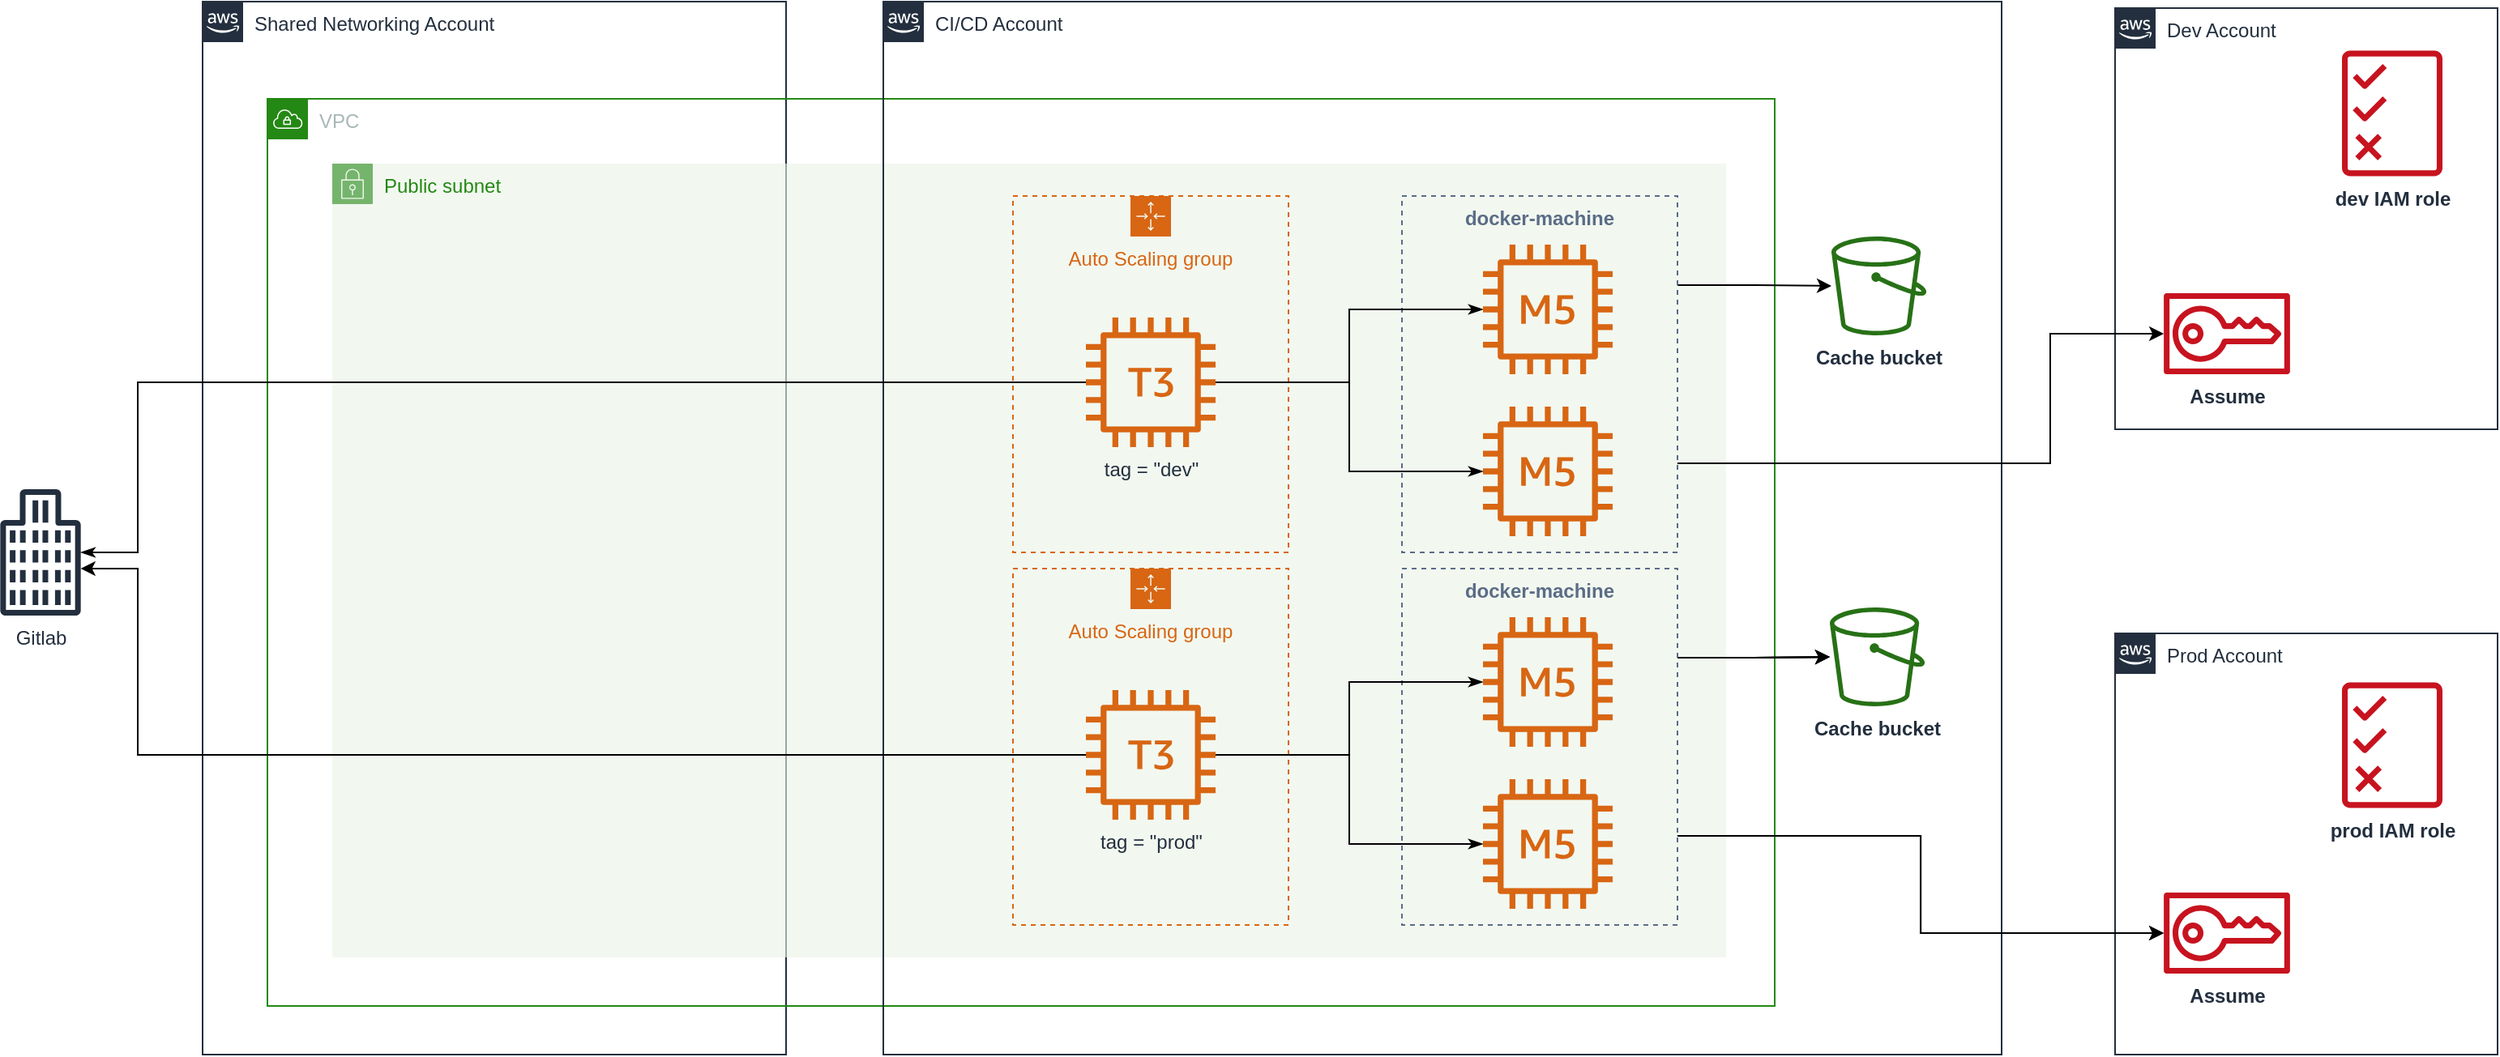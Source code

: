 <mxfile version="14.6.13" type="device"><diagram id="949aRTuQqDTLEtAHh42T" name="Page-1"><mxGraphModel dx="1106" dy="997" grid="1" gridSize="10" guides="1" tooltips="1" connect="1" arrows="1" fold="1" page="1" pageScale="1" pageWidth="1169" pageHeight="827" math="0" shadow="0"><root><mxCell id="0"/><mxCell id="1" value="Private Subnets" style="locked=1;" parent="0" visible="0"/><mxCell id="NEs1l73thP598jEf9UOF-2" value="Shared Networking Account" style="points=[[0,0],[0.25,0],[0.5,0],[0.75,0],[1,0],[1,0.25],[1,0.5],[1,0.75],[1,1],[0.75,1],[0.5,1],[0.25,1],[0,1],[0,0.75],[0,0.5],[0,0.25]];outlineConnect=0;gradientColor=none;html=1;whiteSpace=wrap;fontSize=12;fontStyle=0;shape=mxgraph.aws4.group;grIcon=mxgraph.aws4.group_aws_cloud_alt;strokeColor=#232F3E;fillColor=none;verticalAlign=top;align=left;spacingLeft=30;fontColor=#232F3E;dashed=0;" parent="1" vertex="1"><mxGeometry x="180" y="150" width="360" height="650" as="geometry"/></mxCell><mxCell id="NEs1l73thP598jEf9UOF-4" value="CI/CD Account" style="points=[[0,0],[0.25,0],[0.5,0],[0.75,0],[1,0],[1,0.25],[1,0.5],[1,0.75],[1,1],[0.75,1],[0.5,1],[0.25,1],[0,1],[0,0.75],[0,0.5],[0,0.25]];outlineConnect=0;gradientColor=none;html=1;whiteSpace=wrap;fontSize=12;fontStyle=0;shape=mxgraph.aws4.group;grIcon=mxgraph.aws4.group_aws_cloud_alt;strokeColor=#232F3E;fillColor=none;verticalAlign=top;align=left;spacingLeft=30;fontColor=#232F3E;dashed=0;" parent="1" vertex="1"><mxGeometry x="600" y="150" width="690" height="650" as="geometry"/></mxCell><mxCell id="NEs1l73thP598jEf9UOF-9" value="Dev Account" style="points=[[0,0],[0.25,0],[0.5,0],[0.75,0],[1,0],[1,0.25],[1,0.5],[1,0.75],[1,1],[0.75,1],[0.5,1],[0.25,1],[0,1],[0,0.75],[0,0.5],[0,0.25]];outlineConnect=0;gradientColor=none;html=1;whiteSpace=wrap;fontSize=12;fontStyle=0;shape=mxgraph.aws4.group;grIcon=mxgraph.aws4.group_aws_cloud_alt;strokeColor=#232F3E;fillColor=none;verticalAlign=top;align=left;spacingLeft=30;fontColor=#232F3E;dashed=0;" parent="1" vertex="1"><mxGeometry x="1360" y="154" width="236" height="260" as="geometry"/></mxCell><mxCell id="NEs1l73thP598jEf9UOF-11" value="VPC" style="points=[[0,0],[0.25,0],[0.5,0],[0.75,0],[1,0],[1,0.25],[1,0.5],[1,0.75],[1,1],[0.75,1],[0.5,1],[0.25,1],[0,1],[0,0.75],[0,0.5],[0,0.25]];outlineConnect=0;gradientColor=none;html=1;whiteSpace=wrap;fontSize=12;fontStyle=0;shape=mxgraph.aws4.group;grIcon=mxgraph.aws4.group_vpc;strokeColor=#248814;fillColor=none;verticalAlign=top;align=left;spacingLeft=30;fontColor=#AAB7B8;dashed=0;" parent="1" vertex="1"><mxGeometry x="220" y="210" width="930" height="560" as="geometry"/></mxCell><mxCell id="NEs1l73thP598jEf9UOF-12" value="Gitlab" style="outlineConnect=0;fontColor=#232F3E;gradientColor=none;fillColor=#232F3E;strokeColor=none;dashed=0;verticalLabelPosition=bottom;verticalAlign=top;align=center;html=1;fontSize=12;fontStyle=0;aspect=fixed;pointerEvents=1;shape=mxgraph.aws4.office_building;" parent="1" vertex="1"><mxGeometry x="55" y="450" width="50" height="78" as="geometry"/></mxCell><mxCell id="NEs1l73thP598jEf9UOF-13" value="Private subnet" style="points=[[0,0],[0.25,0],[0.5,0],[0.75,0],[1,0],[1,0.25],[1,0.5],[1,0.75],[1,1],[0.75,1],[0.5,1],[0.25,1],[0,1],[0,0.75],[0,0.5],[0,0.25]];outlineConnect=0;gradientColor=none;html=1;whiteSpace=wrap;fontSize=12;fontStyle=0;shape=mxgraph.aws4.group;grIcon=mxgraph.aws4.group_security_group;grStroke=0;strokeColor=#147EBA;fillColor=#E6F2F8;verticalAlign=top;align=left;spacingLeft=30;fontColor=#147EBA;dashed=0;opacity=60;" parent="1" vertex="1"><mxGeometry x="260" y="250" width="860" height="490" as="geometry"/></mxCell><mxCell id="NEs1l73thP598jEf9UOF-14" value="&lt;b&gt;NAT Gateway&lt;/b&gt;" style="outlineConnect=0;fontColor=#232F3E;fillColor=#5A30B5;strokeColor=none;dashed=0;verticalLabelPosition=bottom;verticalAlign=top;align=center;html=1;fontSize=12;fontStyle=0;aspect=fixed;pointerEvents=1;shape=mxgraph.aws4.nat_gateway;direction=west;" parent="1" vertex="1"><mxGeometry x="210" y="450" width="78" height="78" as="geometry"/></mxCell><mxCell id="Yz9Xi-zcI10FaRn70_Lb-4" value="Prod Account" style="points=[[0,0],[0.25,0],[0.5,0],[0.75,0],[1,0],[1,0.25],[1,0.5],[1,0.75],[1,1],[0.75,1],[0.5,1],[0.25,1],[0,1],[0,0.75],[0,0.5],[0,0.25]];outlineConnect=0;gradientColor=none;html=1;whiteSpace=wrap;fontSize=12;fontStyle=0;shape=mxgraph.aws4.group;grIcon=mxgraph.aws4.group_aws_cloud_alt;strokeColor=#232F3E;fillColor=none;verticalAlign=top;align=left;spacingLeft=30;fontColor=#232F3E;dashed=0;" parent="1" vertex="1"><mxGeometry x="1360" y="540" width="236" height="260" as="geometry"/></mxCell><mxCell id="dohbDt1g65-7GxUDoikH-1" value="Public Subnets" style="" parent="0"/><mxCell id="dohbDt1g65-7GxUDoikH-2" value="Shared Networking Account" style="points=[[0,0],[0.25,0],[0.5,0],[0.75,0],[1,0],[1,0.25],[1,0.5],[1,0.75],[1,1],[0.75,1],[0.5,1],[0.25,1],[0,1],[0,0.75],[0,0.5],[0,0.25]];outlineConnect=0;gradientColor=none;html=1;whiteSpace=wrap;fontSize=12;fontStyle=0;shape=mxgraph.aws4.group;grIcon=mxgraph.aws4.group_aws_cloud_alt;strokeColor=#232F3E;fillColor=none;verticalAlign=top;align=left;spacingLeft=30;fontColor=#232F3E;dashed=0;" parent="dohbDt1g65-7GxUDoikH-1" vertex="1"><mxGeometry x="180" y="150" width="360" height="650" as="geometry"/></mxCell><mxCell id="dohbDt1g65-7GxUDoikH-7" value="VPC" style="points=[[0,0],[0.25,0],[0.5,0],[0.75,0],[1,0],[1,0.25],[1,0.5],[1,0.75],[1,1],[0.75,1],[0.5,1],[0.25,1],[0,1],[0,0.75],[0,0.5],[0,0.25]];outlineConnect=0;gradientColor=none;html=1;whiteSpace=wrap;fontSize=12;fontStyle=0;shape=mxgraph.aws4.group;grIcon=mxgraph.aws4.group_vpc;strokeColor=#248814;fillColor=none;verticalAlign=top;align=left;spacingLeft=30;fontColor=#AAB7B8;dashed=0;" parent="dohbDt1g65-7GxUDoikH-1" vertex="1"><mxGeometry x="220" y="210" width="930" height="560" as="geometry"/></mxCell><mxCell id="dohbDt1g65-7GxUDoikH-16" value="Public subnet" style="points=[[0,0],[0.25,0],[0.5,0],[0.75,0],[1,0],[1,0.25],[1,0.5],[1,0.75],[1,1],[0.75,1],[0.5,1],[0.25,1],[0,1],[0,0.75],[0,0.5],[0,0.25]];outlineConnect=0;gradientColor=none;html=1;whiteSpace=wrap;fontSize=12;fontStyle=0;shape=mxgraph.aws4.group;grIcon=mxgraph.aws4.group_security_group;grStroke=0;strokeColor=#248814;fillColor=#E9F3E6;verticalAlign=top;align=left;spacingLeft=30;fontColor=#248814;dashed=0;opacity=60;" parent="dohbDt1g65-7GxUDoikH-1" vertex="1"><mxGeometry x="260" y="250" width="860" height="490" as="geometry"/></mxCell><mxCell id="dohbDt1g65-7GxUDoikH-4" value="CI/CD Account" style="points=[[0,0],[0.25,0],[0.5,0],[0.75,0],[1,0],[1,0.25],[1,0.5],[1,0.75],[1,1],[0.75,1],[0.5,1],[0.25,1],[0,1],[0,0.75],[0,0.5],[0,0.25]];outlineConnect=0;gradientColor=none;html=1;whiteSpace=wrap;fontSize=12;fontStyle=0;shape=mxgraph.aws4.group;grIcon=mxgraph.aws4.group_aws_cloud_alt;strokeColor=#232F3E;fillColor=none;verticalAlign=top;align=left;spacingLeft=30;fontColor=#232F3E;dashed=0;" parent="dohbDt1g65-7GxUDoikH-1" vertex="1"><mxGeometry x="600" y="150" width="690" height="650" as="geometry"/></mxCell><mxCell id="dohbDt1g65-7GxUDoikH-6" value="Dev Account" style="points=[[0,0],[0.25,0],[0.5,0],[0.75,0],[1,0],[1,0.25],[1,0.5],[1,0.75],[1,1],[0.75,1],[0.5,1],[0.25,1],[0,1],[0,0.75],[0,0.5],[0,0.25]];outlineConnect=0;gradientColor=none;html=1;whiteSpace=wrap;fontSize=12;fontStyle=0;shape=mxgraph.aws4.group;grIcon=mxgraph.aws4.group_aws_cloud_alt;strokeColor=#232F3E;fillColor=none;verticalAlign=top;align=left;spacingLeft=30;fontColor=#232F3E;dashed=0;" parent="dohbDt1g65-7GxUDoikH-1" vertex="1"><mxGeometry x="1360" y="154" width="236" height="260" as="geometry"/></mxCell><mxCell id="dohbDt1g65-7GxUDoikH-8" value="Gitlab" style="outlineConnect=0;fontColor=#232F3E;gradientColor=none;fillColor=#232F3E;strokeColor=none;dashed=0;verticalLabelPosition=bottom;verticalAlign=top;align=center;html=1;fontSize=12;fontStyle=0;aspect=fixed;pointerEvents=1;shape=mxgraph.aws4.office_building;" parent="dohbDt1g65-7GxUDoikH-1" vertex="1"><mxGeometry x="55" y="451" width="50" height="78" as="geometry"/></mxCell><mxCell id="dohbDt1g65-7GxUDoikH-11" style="edgeStyle=orthogonalEdgeStyle;rounded=0;orthogonalLoop=1;jettySize=auto;html=1;" parent="dohbDt1g65-7GxUDoikH-1" edge="1"><mxGeometry relative="1" as="geometry"/></mxCell><mxCell id="dohbDt1g65-7GxUDoikH-12" style="edgeStyle=orthogonalEdgeStyle;rounded=0;orthogonalLoop=1;jettySize=auto;html=1;" parent="dohbDt1g65-7GxUDoikH-1" edge="1"><mxGeometry relative="1" as="geometry"/></mxCell><mxCell id="dohbDt1g65-7GxUDoikH-13" style="edgeStyle=orthogonalEdgeStyle;rounded=0;orthogonalLoop=1;jettySize=auto;html=1;exitX=1;exitY=0.25;exitDx=0;exitDy=0;" parent="dohbDt1g65-7GxUDoikH-1" edge="1"><mxGeometry relative="1" as="geometry"/></mxCell><mxCell id="dohbDt1g65-7GxUDoikH-14" style="edgeStyle=orthogonalEdgeStyle;rounded=0;orthogonalLoop=1;jettySize=auto;html=1;exitX=1;exitY=0.75;exitDx=0;exitDy=0;" parent="dohbDt1g65-7GxUDoikH-1" edge="1"><mxGeometry relative="1" as="geometry"/></mxCell><mxCell id="dohbDt1g65-7GxUDoikH-15" style="edgeStyle=orthogonalEdgeStyle;rounded=0;orthogonalLoop=1;jettySize=auto;html=1;" parent="dohbDt1g65-7GxUDoikH-1" target="dohbDt1g65-7GxUDoikH-8" edge="1"><mxGeometry relative="1" as="geometry"/></mxCell><mxCell id="Yz9Xi-zcI10FaRn70_Lb-1" value="Prod Account" style="points=[[0,0],[0.25,0],[0.5,0],[0.75,0],[1,0],[1,0.25],[1,0.5],[1,0.75],[1,1],[0.75,1],[0.5,1],[0.25,1],[0,1],[0,0.75],[0,0.5],[0,0.25]];outlineConnect=0;gradientColor=none;html=1;whiteSpace=wrap;fontSize=12;fontStyle=0;shape=mxgraph.aws4.group;grIcon=mxgraph.aws4.group_aws_cloud_alt;strokeColor=#232F3E;fillColor=none;verticalAlign=top;align=left;spacingLeft=30;fontColor=#232F3E;dashed=0;" parent="dohbDt1g65-7GxUDoikH-1" vertex="1"><mxGeometry x="1360" y="540" width="236" height="260" as="geometry"/></mxCell><mxCell id="Yz9Xi-zcI10FaRn70_Lb-14" style="edgeStyle=orthogonalEdgeStyle;rounded=0;orthogonalLoop=1;jettySize=auto;html=1;exitX=1;exitY=0.25;exitDx=0;exitDy=0;" parent="dohbDt1g65-7GxUDoikH-1" source="Yz9Xi-zcI10FaRn70_Lb-5" target="Yz9Xi-zcI10FaRn70_Lb-12" edge="1"><mxGeometry relative="1" as="geometry"/></mxCell><mxCell id="Yz9Xi-zcI10FaRn70_Lb-15" style="edgeStyle=orthogonalEdgeStyle;rounded=0;orthogonalLoop=1;jettySize=auto;html=1;exitX=1;exitY=0.25;exitDx=0;exitDy=0;" parent="dohbDt1g65-7GxUDoikH-1" source="Yz9Xi-zcI10FaRn70_Lb-5" target="Yz9Xi-zcI10FaRn70_Lb-12" edge="1"><mxGeometry relative="1" as="geometry"/></mxCell><mxCell id="Yz9Xi-zcI10FaRn70_Lb-16" style="edgeStyle=orthogonalEdgeStyle;rounded=0;orthogonalLoop=1;jettySize=auto;html=1;exitX=1;exitY=0.75;exitDx=0;exitDy=0;" parent="dohbDt1g65-7GxUDoikH-1" source="Yz9Xi-zcI10FaRn70_Lb-5" target="Yz9Xi-zcI10FaRn70_Lb-2" edge="1"><mxGeometry relative="1" as="geometry"/></mxCell><mxCell id="Yz9Xi-zcI10FaRn70_Lb-21" style="edgeStyle=orthogonalEdgeStyle;rounded=0;orthogonalLoop=1;jettySize=auto;html=1;" parent="dohbDt1g65-7GxUDoikH-1" source="Yz9Xi-zcI10FaRn70_Lb-10" target="dohbDt1g65-7GxUDoikH-8" edge="1"><mxGeometry relative="1" as="geometry"><Array as="points"><mxPoint x="140" y="615"/><mxPoint x="140" y="500"/></Array></mxGeometry></mxCell><mxCell id="NEs1l73thP598jEf9UOF-15" value="Runner" style="locked=1;" parent="0"/><mxCell id="dohbDt1g65-7GxUDoikH-24" style="edgeStyle=orthogonalEdgeStyle;rounded=0;orthogonalLoop=1;jettySize=auto;html=1;exitX=1;exitY=0.25;exitDx=0;exitDy=0;" parent="NEs1l73thP598jEf9UOF-15" source="NEs1l73thP598jEf9UOF-21" target="NEs1l73thP598jEf9UOF-22" edge="1"><mxGeometry relative="1" as="geometry"/></mxCell><mxCell id="dohbDt1g65-7GxUDoikH-25" style="edgeStyle=orthogonalEdgeStyle;rounded=0;orthogonalLoop=1;jettySize=auto;html=1;exitX=1;exitY=0.75;exitDx=0;exitDy=0;" parent="NEs1l73thP598jEf9UOF-15" source="NEs1l73thP598jEf9UOF-21" target="NEs1l73thP598jEf9UOF-28" edge="1"><mxGeometry relative="1" as="geometry"><Array as="points"><mxPoint x="1320" y="435"/><mxPoint x="1320" y="355"/></Array></mxGeometry></mxCell><mxCell id="NEs1l73thP598jEf9UOF-21" value="docker-machine" style="fillColor=none;strokeColor=#5A6C86;dashed=1;verticalAlign=top;fontStyle=1;fontColor=#5A6C86;" parent="NEs1l73thP598jEf9UOF-15" vertex="1"><mxGeometry x="920" y="270" width="170" height="220" as="geometry"/></mxCell><mxCell id="dohbDt1g65-7GxUDoikH-29" style="edgeStyle=orthogonalEdgeStyle;rounded=0;orthogonalLoop=1;jettySize=auto;html=1;startArrow=none;startFill=0;endArrow=classicThin;endFill=1;" parent="NEs1l73thP598jEf9UOF-15" source="NEs1l73thP598jEf9UOF-16" target="dohbDt1g65-7GxUDoikH-8" edge="1"><mxGeometry relative="1" as="geometry"><mxPoint x="110" y="385" as="targetPoint"/><Array as="points"><mxPoint x="140" y="385"/><mxPoint x="140" y="490"/></Array></mxGeometry></mxCell><mxCell id="NEs1l73thP598jEf9UOF-19" value="Auto Scaling group" style="points=[[0,0],[0.25,0],[0.5,0],[0.75,0],[1,0],[1,0.25],[1,0.5],[1,0.75],[1,1],[0.75,1],[0.5,1],[0.25,1],[0,1],[0,0.75],[0,0.5],[0,0.25]];outlineConnect=0;gradientColor=none;html=1;whiteSpace=wrap;fontSize=12;fontStyle=0;shape=mxgraph.aws4.groupCenter;grIcon=mxgraph.aws4.group_auto_scaling_group;grStroke=1;strokeColor=#D86613;fillColor=none;verticalAlign=top;align=center;fontColor=#D86613;dashed=1;spacingTop=25;" parent="NEs1l73thP598jEf9UOF-15" vertex="1"><mxGeometry x="680" y="270" width="170" height="220" as="geometry"/></mxCell><mxCell id="dohbDt1g65-7GxUDoikH-23" style="edgeStyle=orthogonalEdgeStyle;rounded=0;orthogonalLoop=1;jettySize=auto;html=1;" parent="NEs1l73thP598jEf9UOF-15" source="NEs1l73thP598jEf9UOF-16" target="NEs1l73thP598jEf9UOF-12" edge="1"><mxGeometry relative="1" as="geometry"><Array as="points"><mxPoint x="130" y="385"/><mxPoint x="130" y="489"/></Array></mxGeometry></mxCell><mxCell id="NEs1l73thP598jEf9UOF-17" value="" style="outlineConnect=0;fontColor=#232F3E;gradientColor=none;fillColor=#D86613;strokeColor=none;dashed=0;verticalLabelPosition=bottom;verticalAlign=top;align=center;html=1;fontSize=12;fontStyle=0;aspect=fixed;pointerEvents=1;shape=mxgraph.aws4.m5_instance;" parent="NEs1l73thP598jEf9UOF-15" vertex="1"><mxGeometry x="970" y="400" width="80" height="80" as="geometry"/></mxCell><mxCell id="dohbDt1g65-7GxUDoikH-26" style="edgeStyle=orthogonalEdgeStyle;rounded=0;orthogonalLoop=1;jettySize=auto;html=1;startArrow=classicThin;startFill=1;endArrow=none;endFill=0;" parent="NEs1l73thP598jEf9UOF-15" source="NEs1l73thP598jEf9UOF-18" target="NEs1l73thP598jEf9UOF-16" edge="1"><mxGeometry relative="1" as="geometry"/></mxCell><mxCell id="NEs1l73thP598jEf9UOF-18" value="" style="outlineConnect=0;fontColor=#232F3E;gradientColor=none;fillColor=#D86613;strokeColor=none;dashed=0;verticalLabelPosition=bottom;verticalAlign=top;align=center;html=1;fontSize=12;fontStyle=0;aspect=fixed;pointerEvents=1;shape=mxgraph.aws4.m5_instance;" parent="NEs1l73thP598jEf9UOF-15" vertex="1"><mxGeometry x="970" y="300" width="80" height="80" as="geometry"/></mxCell><mxCell id="NEs1l73thP598jEf9UOF-22" value="&lt;b&gt;Cache bucket&lt;/b&gt;" style="outlineConnect=0;fontColor=#232F3E;gradientColor=none;fillColor=#277116;strokeColor=none;dashed=0;verticalLabelPosition=bottom;verticalAlign=top;align=center;html=1;fontSize=12;fontStyle=0;aspect=fixed;pointerEvents=1;shape=mxgraph.aws4.bucket;" parent="NEs1l73thP598jEf9UOF-15" vertex="1"><mxGeometry x="1185" y="295" width="58.65" height="61" as="geometry"/></mxCell><mxCell id="NEs1l73thP598jEf9UOF-27" value="&lt;b&gt;dev IAM role&lt;/b&gt;" style="outlineConnect=0;fontColor=#232F3E;gradientColor=none;fillColor=#C7131F;strokeColor=none;dashed=0;verticalLabelPosition=bottom;verticalAlign=top;align=center;html=1;fontSize=12;fontStyle=0;aspect=fixed;pointerEvents=1;shape=mxgraph.aws4.permissions;" parent="NEs1l73thP598jEf9UOF-15" vertex="1"><mxGeometry x="1500" y="180" width="62" height="78" as="geometry"/></mxCell><mxCell id="NEs1l73thP598jEf9UOF-28" value="&lt;b&gt;Assume&lt;/b&gt;" style="outlineConnect=0;fontColor=#232F3E;gradientColor=none;fillColor=#C7131F;strokeColor=none;dashed=0;verticalLabelPosition=bottom;verticalAlign=top;align=center;html=1;fontSize=12;fontStyle=0;aspect=fixed;pointerEvents=1;shape=mxgraph.aws4.sts;" parent="NEs1l73thP598jEf9UOF-15" vertex="1"><mxGeometry x="1390" y="330" width="78" height="50" as="geometry"/></mxCell><mxCell id="NEs1l73thP598jEf9UOF-16" value="tag = &quot;dev&quot;" style="outlineConnect=0;fontColor=#232F3E;gradientColor=none;fillColor=#D86613;strokeColor=none;dashed=0;verticalLabelPosition=bottom;verticalAlign=top;align=center;html=1;fontSize=12;fontStyle=0;aspect=fixed;pointerEvents=1;shape=mxgraph.aws4.t3_instance;" parent="NEs1l73thP598jEf9UOF-15" vertex="1"><mxGeometry x="725" y="345" width="80" height="80" as="geometry"/></mxCell><mxCell id="dohbDt1g65-7GxUDoikH-27" style="edgeStyle=orthogonalEdgeStyle;rounded=0;orthogonalLoop=1;jettySize=auto;html=1;startArrow=classicThin;startFill=1;endArrow=none;endFill=0;" parent="NEs1l73thP598jEf9UOF-15" source="NEs1l73thP598jEf9UOF-17" target="NEs1l73thP598jEf9UOF-16" edge="1"><mxGeometry relative="1" as="geometry"><mxPoint x="980" y="350" as="sourcePoint"/><mxPoint x="815" y="395" as="targetPoint"/></mxGeometry></mxCell><mxCell id="Yz9Xi-zcI10FaRn70_Lb-2" value="&lt;b&gt;Assume&lt;/b&gt;" style="outlineConnect=0;fontColor=#232F3E;gradientColor=none;fillColor=#C7131F;strokeColor=none;dashed=0;verticalLabelPosition=bottom;verticalAlign=top;align=center;html=1;fontSize=12;fontStyle=0;aspect=fixed;pointerEvents=1;shape=mxgraph.aws4.sts;" parent="NEs1l73thP598jEf9UOF-15" vertex="1"><mxGeometry x="1390" y="700" width="78" height="50" as="geometry"/></mxCell><mxCell id="Yz9Xi-zcI10FaRn70_Lb-3" value="&lt;b&gt;prod IAM role&lt;/b&gt;" style="outlineConnect=0;fontColor=#232F3E;gradientColor=none;fillColor=#C7131F;strokeColor=none;dashed=0;verticalLabelPosition=bottom;verticalAlign=top;align=center;html=1;fontSize=12;fontStyle=0;aspect=fixed;pointerEvents=1;shape=mxgraph.aws4.permissions;" parent="NEs1l73thP598jEf9UOF-15" vertex="1"><mxGeometry x="1500" y="570" width="62" height="78" as="geometry"/></mxCell><mxCell id="Yz9Xi-zcI10FaRn70_Lb-17" style="edgeStyle=orthogonalEdgeStyle;rounded=0;orthogonalLoop=1;jettySize=auto;html=1;exitX=1;exitY=0.75;exitDx=0;exitDy=0;" parent="NEs1l73thP598jEf9UOF-15" source="Yz9Xi-zcI10FaRn70_Lb-5" target="Yz9Xi-zcI10FaRn70_Lb-2" edge="1"><mxGeometry relative="1" as="geometry"/></mxCell><mxCell id="Yz9Xi-zcI10FaRn70_Lb-18" style="edgeStyle=orthogonalEdgeStyle;rounded=0;orthogonalLoop=1;jettySize=auto;html=1;exitX=1;exitY=0.25;exitDx=0;exitDy=0;" parent="NEs1l73thP598jEf9UOF-15" source="Yz9Xi-zcI10FaRn70_Lb-5" target="Yz9Xi-zcI10FaRn70_Lb-12" edge="1"><mxGeometry relative="1" as="geometry"/></mxCell><mxCell id="Yz9Xi-zcI10FaRn70_Lb-5" value="docker-machine" style="fillColor=none;strokeColor=#5A6C86;dashed=1;verticalAlign=top;fontStyle=1;fontColor=#5A6C86;" parent="NEs1l73thP598jEf9UOF-15" vertex="1"><mxGeometry x="920" y="500" width="170" height="220" as="geometry"/></mxCell><mxCell id="Yz9Xi-zcI10FaRn70_Lb-20" style="edgeStyle=orthogonalEdgeStyle;rounded=0;orthogonalLoop=1;jettySize=auto;html=1;" parent="NEs1l73thP598jEf9UOF-15" source="Yz9Xi-zcI10FaRn70_Lb-10" target="NEs1l73thP598jEf9UOF-12" edge="1"><mxGeometry relative="1" as="geometry"><Array as="points"><mxPoint x="130" y="615"/><mxPoint x="130" y="500"/></Array></mxGeometry></mxCell><mxCell id="Yz9Xi-zcI10FaRn70_Lb-6" value="Auto Scaling group" style="points=[[0,0],[0.25,0],[0.5,0],[0.75,0],[1,0],[1,0.25],[1,0.5],[1,0.75],[1,1],[0.75,1],[0.5,1],[0.25,1],[0,1],[0,0.75],[0,0.5],[0,0.25]];outlineConnect=0;gradientColor=none;html=1;whiteSpace=wrap;fontSize=12;fontStyle=0;shape=mxgraph.aws4.groupCenter;grIcon=mxgraph.aws4.group_auto_scaling_group;grStroke=1;strokeColor=#D86613;fillColor=none;verticalAlign=top;align=center;fontColor=#D86613;dashed=1;spacingTop=25;" parent="NEs1l73thP598jEf9UOF-15" vertex="1"><mxGeometry x="680" y="500" width="170" height="220" as="geometry"/></mxCell><mxCell id="Yz9Xi-zcI10FaRn70_Lb-7" value="" style="outlineConnect=0;fontColor=#232F3E;gradientColor=none;fillColor=#D86613;strokeColor=none;dashed=0;verticalLabelPosition=bottom;verticalAlign=top;align=center;html=1;fontSize=12;fontStyle=0;aspect=fixed;pointerEvents=1;shape=mxgraph.aws4.m5_instance;" parent="NEs1l73thP598jEf9UOF-15" vertex="1"><mxGeometry x="970" y="630" width="80" height="80" as="geometry"/></mxCell><mxCell id="Yz9Xi-zcI10FaRn70_Lb-8" style="edgeStyle=orthogonalEdgeStyle;rounded=0;orthogonalLoop=1;jettySize=auto;html=1;startArrow=classicThin;startFill=1;endArrow=none;endFill=0;" parent="NEs1l73thP598jEf9UOF-15" source="Yz9Xi-zcI10FaRn70_Lb-9" target="Yz9Xi-zcI10FaRn70_Lb-10" edge="1"><mxGeometry relative="1" as="geometry"/></mxCell><mxCell id="Yz9Xi-zcI10FaRn70_Lb-9" value="" style="outlineConnect=0;fontColor=#232F3E;gradientColor=none;fillColor=#D86613;strokeColor=none;dashed=0;verticalLabelPosition=bottom;verticalAlign=top;align=center;html=1;fontSize=12;fontStyle=0;aspect=fixed;pointerEvents=1;shape=mxgraph.aws4.m5_instance;" parent="NEs1l73thP598jEf9UOF-15" vertex="1"><mxGeometry x="970" y="530" width="80" height="80" as="geometry"/></mxCell><mxCell id="Yz9Xi-zcI10FaRn70_Lb-10" value="tag = &quot;prod&quot;" style="outlineConnect=0;fontColor=#232F3E;gradientColor=none;fillColor=#D86613;strokeColor=none;dashed=0;verticalLabelPosition=bottom;verticalAlign=top;align=center;html=1;fontSize=12;fontStyle=0;aspect=fixed;pointerEvents=1;shape=mxgraph.aws4.t3_instance;" parent="NEs1l73thP598jEf9UOF-15" vertex="1"><mxGeometry x="725" y="575" width="80" height="80" as="geometry"/></mxCell><mxCell id="Yz9Xi-zcI10FaRn70_Lb-11" style="edgeStyle=orthogonalEdgeStyle;rounded=0;orthogonalLoop=1;jettySize=auto;html=1;startArrow=classicThin;startFill=1;endArrow=none;endFill=0;" parent="NEs1l73thP598jEf9UOF-15" source="Yz9Xi-zcI10FaRn70_Lb-7" target="Yz9Xi-zcI10FaRn70_Lb-10" edge="1"><mxGeometry relative="1" as="geometry"><mxPoint x="980" y="580" as="sourcePoint"/><mxPoint x="815" y="625" as="targetPoint"/></mxGeometry></mxCell><mxCell id="Yz9Xi-zcI10FaRn70_Lb-12" value="&lt;b&gt;Cache bucket&lt;/b&gt;" style="outlineConnect=0;fontColor=#232F3E;gradientColor=none;fillColor=#277116;strokeColor=none;dashed=0;verticalLabelPosition=bottom;verticalAlign=top;align=center;html=1;fontSize=12;fontStyle=0;aspect=fixed;pointerEvents=1;shape=mxgraph.aws4.bucket;" parent="NEs1l73thP598jEf9UOF-15" vertex="1"><mxGeometry x="1184" y="524" width="58.65" height="61" as="geometry"/></mxCell></root></mxGraphModel></diagram></mxfile>